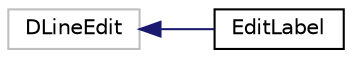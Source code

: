 digraph "类继承关系图"
{
  edge [fontname="Helvetica",fontsize="10",labelfontname="Helvetica",labelfontsize="10"];
  node [fontname="Helvetica",fontsize="10",shape=record];
  rankdir="LR";
  Node2831 [label="DLineEdit",height=0.2,width=0.4,color="grey75", fillcolor="white", style="filled"];
  Node2831 -> Node0 [dir="back",color="midnightblue",fontsize="10",style="solid",fontname="Helvetica"];
  Node0 [label="EditLabel",height=0.2,width=0.4,color="black", fillcolor="white", style="filled",URL="$class_edit_label.html"];
}
